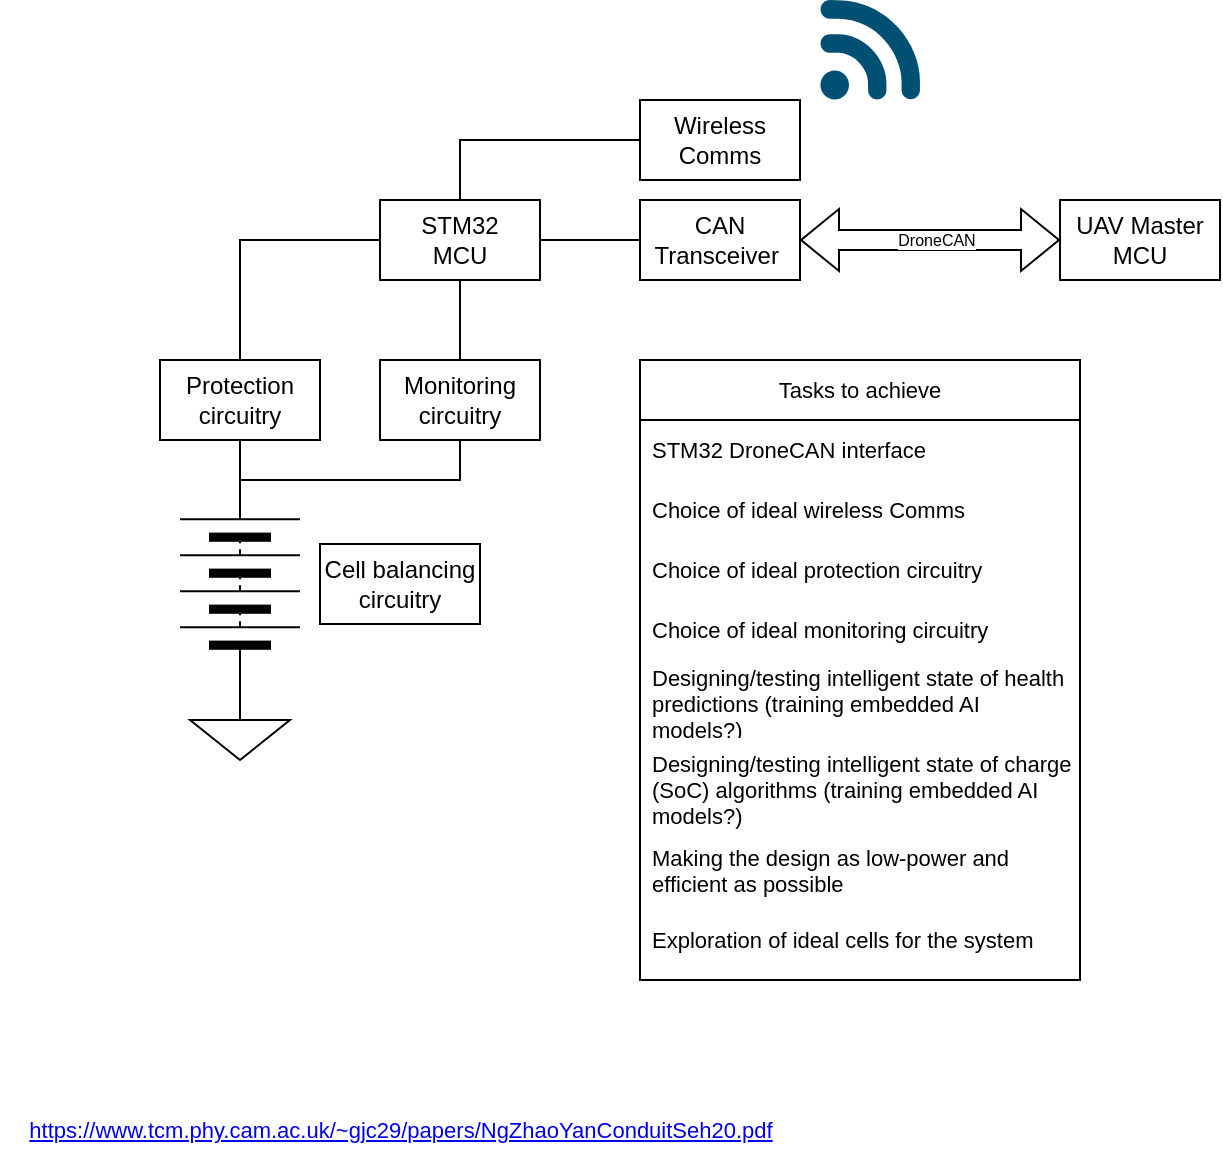 <mxfile version="21.1.0" type="github">
  <diagram name="Page-1" id="pe__hUXtVgjO9Dz1FMSX">
    <mxGraphModel dx="708" dy="477" grid="1" gridSize="10" guides="1" tooltips="1" connect="1" arrows="1" fold="1" page="1" pageScale="1" pageWidth="827" pageHeight="1169" math="0" shadow="0">
      <root>
        <mxCell id="0" />
        <mxCell id="1" parent="0" />
        <mxCell id="lFPvic3o06fYYUPhfODJ-26" style="edgeStyle=orthogonalEdgeStyle;shape=connector;rounded=0;orthogonalLoop=1;jettySize=auto;html=1;exitX=0;exitY=0.5;exitDx=0;exitDy=0;entryX=0.5;entryY=0;entryDx=0;entryDy=0;entryPerimeter=0;labelBackgroundColor=default;strokeColor=default;fontFamily=Helvetica;fontSize=11;fontColor=default;endArrow=none;endFill=0;" edge="1" parent="1" source="lFPvic3o06fYYUPhfODJ-2" target="lFPvic3o06fYYUPhfODJ-24">
          <mxGeometry relative="1" as="geometry" />
        </mxCell>
        <mxCell id="lFPvic3o06fYYUPhfODJ-2" value="" style="pointerEvents=1;verticalLabelPosition=bottom;shadow=0;dashed=0;align=center;html=1;verticalAlign=top;shape=mxgraph.electrical.miscellaneous.batteryStack;rotation=-90;" vertex="1" parent="1">
          <mxGeometry x="150" y="312" width="100" height="60" as="geometry" />
        </mxCell>
        <mxCell id="lFPvic3o06fYYUPhfODJ-3" value="Cell balancing circuitry" style="rounded=0;whiteSpace=wrap;html=1;" vertex="1" parent="1">
          <mxGeometry x="240" y="322" width="80" height="40" as="geometry" />
        </mxCell>
        <mxCell id="lFPvic3o06fYYUPhfODJ-16" style="edgeStyle=orthogonalEdgeStyle;rounded=0;orthogonalLoop=1;jettySize=auto;html=1;exitX=0.5;exitY=1;exitDx=0;exitDy=0;endArrow=none;endFill=0;" edge="1" parent="1" source="lFPvic3o06fYYUPhfODJ-6">
          <mxGeometry relative="1" as="geometry">
            <mxPoint x="200" y="290" as="targetPoint" />
          </mxGeometry>
        </mxCell>
        <mxCell id="lFPvic3o06fYYUPhfODJ-6" value="Protection circuitry" style="rounded=0;whiteSpace=wrap;html=1;" vertex="1" parent="1">
          <mxGeometry x="160" y="230" width="80" height="40" as="geometry" />
        </mxCell>
        <mxCell id="lFPvic3o06fYYUPhfODJ-15" style="edgeStyle=orthogonalEdgeStyle;rounded=0;orthogonalLoop=1;jettySize=auto;html=1;exitX=0.5;exitY=1;exitDx=0;exitDy=0;entryX=0.85;entryY=0.5;entryDx=0;entryDy=0;entryPerimeter=0;endArrow=none;endFill=0;" edge="1" parent="1" source="lFPvic3o06fYYUPhfODJ-8" target="lFPvic3o06fYYUPhfODJ-2">
          <mxGeometry relative="1" as="geometry">
            <Array as="points">
              <mxPoint x="310" y="290" />
              <mxPoint x="200" y="290" />
            </Array>
          </mxGeometry>
        </mxCell>
        <mxCell id="lFPvic3o06fYYUPhfODJ-8" value="Monitoring circuitry" style="rounded=0;whiteSpace=wrap;html=1;" vertex="1" parent="1">
          <mxGeometry x="270" y="230" width="80" height="40" as="geometry" />
        </mxCell>
        <mxCell id="lFPvic3o06fYYUPhfODJ-18" style="edgeStyle=orthogonalEdgeStyle;rounded=0;orthogonalLoop=1;jettySize=auto;html=1;exitX=0;exitY=0.5;exitDx=0;exitDy=0;endArrow=none;endFill=0;" edge="1" parent="1" source="lFPvic3o06fYYUPhfODJ-17" target="lFPvic3o06fYYUPhfODJ-6">
          <mxGeometry relative="1" as="geometry" />
        </mxCell>
        <mxCell id="lFPvic3o06fYYUPhfODJ-19" style="edgeStyle=orthogonalEdgeStyle;shape=connector;rounded=0;orthogonalLoop=1;jettySize=auto;html=1;exitX=0.5;exitY=1;exitDx=0;exitDy=0;entryX=0.5;entryY=0;entryDx=0;entryDy=0;labelBackgroundColor=default;strokeColor=default;fontFamily=Helvetica;fontSize=11;fontColor=default;endArrow=none;endFill=0;" edge="1" parent="1" source="lFPvic3o06fYYUPhfODJ-17" target="lFPvic3o06fYYUPhfODJ-8">
          <mxGeometry relative="1" as="geometry" />
        </mxCell>
        <mxCell id="lFPvic3o06fYYUPhfODJ-21" style="edgeStyle=orthogonalEdgeStyle;shape=connector;rounded=0;orthogonalLoop=1;jettySize=auto;html=1;exitX=1;exitY=0.5;exitDx=0;exitDy=0;entryX=0;entryY=0.5;entryDx=0;entryDy=0;labelBackgroundColor=default;strokeColor=default;fontFamily=Helvetica;fontSize=11;fontColor=default;endArrow=none;endFill=0;" edge="1" parent="1" source="lFPvic3o06fYYUPhfODJ-17" target="lFPvic3o06fYYUPhfODJ-20">
          <mxGeometry relative="1" as="geometry" />
        </mxCell>
        <mxCell id="lFPvic3o06fYYUPhfODJ-23" style="edgeStyle=orthogonalEdgeStyle;shape=connector;rounded=0;orthogonalLoop=1;jettySize=auto;html=1;exitX=0.5;exitY=0;exitDx=0;exitDy=0;entryX=0;entryY=0.5;entryDx=0;entryDy=0;labelBackgroundColor=default;strokeColor=default;fontFamily=Helvetica;fontSize=11;fontColor=default;endArrow=none;endFill=0;" edge="1" parent="1" source="lFPvic3o06fYYUPhfODJ-17" target="lFPvic3o06fYYUPhfODJ-22">
          <mxGeometry relative="1" as="geometry" />
        </mxCell>
        <mxCell id="lFPvic3o06fYYUPhfODJ-17" value="STM32&lt;br&gt;MCU" style="rounded=0;whiteSpace=wrap;html=1;" vertex="1" parent="1">
          <mxGeometry x="270" y="150" width="80" height="40" as="geometry" />
        </mxCell>
        <mxCell id="lFPvic3o06fYYUPhfODJ-20" value="CAN Transceiver&amp;nbsp;" style="rounded=0;whiteSpace=wrap;html=1;" vertex="1" parent="1">
          <mxGeometry x="400" y="150" width="80" height="40" as="geometry" />
        </mxCell>
        <mxCell id="lFPvic3o06fYYUPhfODJ-22" value="Wireless Comms" style="rounded=0;whiteSpace=wrap;html=1;" vertex="1" parent="1">
          <mxGeometry x="400" y="100" width="80" height="40" as="geometry" />
        </mxCell>
        <mxCell id="lFPvic3o06fYYUPhfODJ-24" value="" style="pointerEvents=1;verticalLabelPosition=bottom;shadow=0;dashed=0;align=center;html=1;verticalAlign=top;shape=mxgraph.electrical.signal_sources.signal_ground;fontFamily=Helvetica;fontSize=11;fontColor=default;" vertex="1" parent="1">
          <mxGeometry x="175" y="400" width="50" height="30" as="geometry" />
        </mxCell>
        <mxCell id="lFPvic3o06fYYUPhfODJ-27" value="" style="points=[[0.005,0.09,0],[0.08,0,0],[0.76,0.25,0],[1,0.92,0],[0.91,0.995,0],[0.57,0.995,0],[0.045,0.955,0],[0.005,0.43,0]];verticalLabelPosition=bottom;sketch=0;html=1;verticalAlign=top;aspect=fixed;align=center;pointerEvents=1;shape=mxgraph.cisco19.3g_4g_indicator;fillColor=#005073;strokeColor=none;fontFamily=Helvetica;fontSize=11;fontColor=default;" vertex="1" parent="1">
          <mxGeometry x="490" y="50" width="50" height="50" as="geometry" />
        </mxCell>
        <mxCell id="lFPvic3o06fYYUPhfODJ-28" value="" style="shape=flexArrow;endArrow=classic;startArrow=classic;html=1;rounded=0;labelBackgroundColor=default;strokeColor=default;fontFamily=Helvetica;fontSize=11;fontColor=default;exitX=1;exitY=0.5;exitDx=0;exitDy=0;entryX=0;entryY=0.5;entryDx=0;entryDy=0;" edge="1" parent="1" source="lFPvic3o06fYYUPhfODJ-20" target="lFPvic3o06fYYUPhfODJ-30">
          <mxGeometry width="100" height="100" relative="1" as="geometry">
            <mxPoint x="490" y="169.66" as="sourcePoint" />
            <mxPoint x="590" y="170" as="targetPoint" />
          </mxGeometry>
        </mxCell>
        <mxCell id="lFPvic3o06fYYUPhfODJ-29" value="DroneCAN" style="edgeLabel;html=1;align=center;verticalAlign=middle;resizable=0;points=[];fontSize=8;fontFamily=Helvetica;fontColor=default;" vertex="1" connectable="0" parent="lFPvic3o06fYYUPhfODJ-28">
          <mxGeometry x="0.19" y="-2" relative="1" as="geometry">
            <mxPoint x="-10" y="-2" as="offset" />
          </mxGeometry>
        </mxCell>
        <mxCell id="lFPvic3o06fYYUPhfODJ-30" value="UAV Master MCU" style="rounded=0;whiteSpace=wrap;html=1;" vertex="1" parent="1">
          <mxGeometry x="610" y="150" width="80" height="40" as="geometry" />
        </mxCell>
        <mxCell id="lFPvic3o06fYYUPhfODJ-31" value="Tasks to achieve" style="swimlane;fontStyle=0;childLayout=stackLayout;horizontal=1;startSize=30;horizontalStack=0;resizeParent=1;resizeParentMax=0;resizeLast=0;collapsible=1;marginBottom=0;whiteSpace=wrap;html=1;fontFamily=Helvetica;fontSize=11;fontColor=default;" vertex="1" parent="1">
          <mxGeometry x="400" y="230" width="220" height="310" as="geometry" />
        </mxCell>
        <mxCell id="lFPvic3o06fYYUPhfODJ-32" value="STM32 DroneCAN interface" style="text;strokeColor=none;fillColor=none;align=left;verticalAlign=middle;spacingLeft=4;spacingRight=4;overflow=hidden;points=[[0,0.5],[1,0.5]];portConstraint=eastwest;rotatable=0;whiteSpace=wrap;html=1;fontSize=11;fontFamily=Helvetica;fontColor=default;" vertex="1" parent="lFPvic3o06fYYUPhfODJ-31">
          <mxGeometry y="30" width="220" height="30" as="geometry" />
        </mxCell>
        <mxCell id="lFPvic3o06fYYUPhfODJ-33" value="Choice of ideal wireless Comms" style="text;strokeColor=none;fillColor=none;align=left;verticalAlign=middle;spacingLeft=4;spacingRight=4;overflow=hidden;points=[[0,0.5],[1,0.5]];portConstraint=eastwest;rotatable=0;whiteSpace=wrap;html=1;fontSize=11;fontFamily=Helvetica;fontColor=default;" vertex="1" parent="lFPvic3o06fYYUPhfODJ-31">
          <mxGeometry y="60" width="220" height="30" as="geometry" />
        </mxCell>
        <mxCell id="lFPvic3o06fYYUPhfODJ-35" value="Choice of ideal protection circuitry" style="text;strokeColor=none;fillColor=none;align=left;verticalAlign=middle;spacingLeft=4;spacingRight=4;overflow=hidden;points=[[0,0.5],[1,0.5]];portConstraint=eastwest;rotatable=0;whiteSpace=wrap;html=1;fontSize=11;fontFamily=Helvetica;fontColor=default;" vertex="1" parent="lFPvic3o06fYYUPhfODJ-31">
          <mxGeometry y="90" width="220" height="30" as="geometry" />
        </mxCell>
        <mxCell id="lFPvic3o06fYYUPhfODJ-34" value="Choice of ideal monitoring circuitry" style="text;strokeColor=none;fillColor=none;align=left;verticalAlign=middle;spacingLeft=4;spacingRight=4;overflow=hidden;points=[[0,0.5],[1,0.5]];portConstraint=eastwest;rotatable=0;whiteSpace=wrap;html=1;fontSize=11;fontFamily=Helvetica;fontColor=default;" vertex="1" parent="lFPvic3o06fYYUPhfODJ-31">
          <mxGeometry y="120" width="220" height="30" as="geometry" />
        </mxCell>
        <mxCell id="lFPvic3o06fYYUPhfODJ-36" value="Designing/testing intelligent state of health predictions (training embedded AI models?)" style="text;strokeColor=none;fillColor=none;align=left;verticalAlign=middle;spacingLeft=4;spacingRight=4;overflow=hidden;points=[[0,0.5],[1,0.5]];portConstraint=eastwest;rotatable=0;whiteSpace=wrap;html=1;fontSize=11;fontFamily=Helvetica;fontColor=default;" vertex="1" parent="lFPvic3o06fYYUPhfODJ-31">
          <mxGeometry y="150" width="220" height="40" as="geometry" />
        </mxCell>
        <mxCell id="lFPvic3o06fYYUPhfODJ-37" value="Designing/testing intelligent state of charge (SoC) algorithms (training embedded AI models?)" style="text;strokeColor=none;fillColor=none;align=left;verticalAlign=middle;spacingLeft=4;spacingRight=4;overflow=hidden;points=[[0,0.5],[1,0.5]];portConstraint=eastwest;rotatable=0;whiteSpace=wrap;html=1;fontSize=11;fontFamily=Helvetica;fontColor=default;" vertex="1" parent="lFPvic3o06fYYUPhfODJ-31">
          <mxGeometry y="190" width="220" height="50" as="geometry" />
        </mxCell>
        <mxCell id="lFPvic3o06fYYUPhfODJ-38" value="Making the design as low-power and efficient as possible" style="text;strokeColor=none;fillColor=none;align=left;verticalAlign=middle;spacingLeft=4;spacingRight=4;overflow=hidden;points=[[0,0.5],[1,0.5]];portConstraint=eastwest;rotatable=0;whiteSpace=wrap;html=1;fontSize=11;fontFamily=Helvetica;fontColor=default;" vertex="1" parent="lFPvic3o06fYYUPhfODJ-31">
          <mxGeometry y="240" width="220" height="30" as="geometry" />
        </mxCell>
        <mxCell id="lFPvic3o06fYYUPhfODJ-39" value="Exploration of ideal cells for the system" style="text;strokeColor=none;fillColor=none;align=left;verticalAlign=middle;spacingLeft=4;spacingRight=4;overflow=hidden;points=[[0,0.5],[1,0.5]];portConstraint=eastwest;rotatable=0;whiteSpace=wrap;html=1;fontSize=11;fontFamily=Helvetica;fontColor=default;" vertex="1" parent="lFPvic3o06fYYUPhfODJ-31">
          <mxGeometry y="270" width="220" height="40" as="geometry" />
        </mxCell>
        <mxCell id="lFPvic3o06fYYUPhfODJ-40" value="&lt;a href=&quot;https://www.tcm.phy.cam.ac.uk/~gjc29/papers/NgZhaoYanConduitSeh20.pdf&quot;&gt;https://www.tcm.phy.cam.ac.uk/~gjc29/papers/NgZhaoYanConduitSeh20.pdf&lt;/a&gt;" style="text;html=1;align=center;verticalAlign=middle;resizable=0;points=[];autosize=1;strokeColor=none;fillColor=none;fontSize=11;fontFamily=Helvetica;fontColor=default;" vertex="1" parent="1">
          <mxGeometry x="80" y="600" width="400" height="30" as="geometry" />
        </mxCell>
      </root>
    </mxGraphModel>
  </diagram>
</mxfile>
